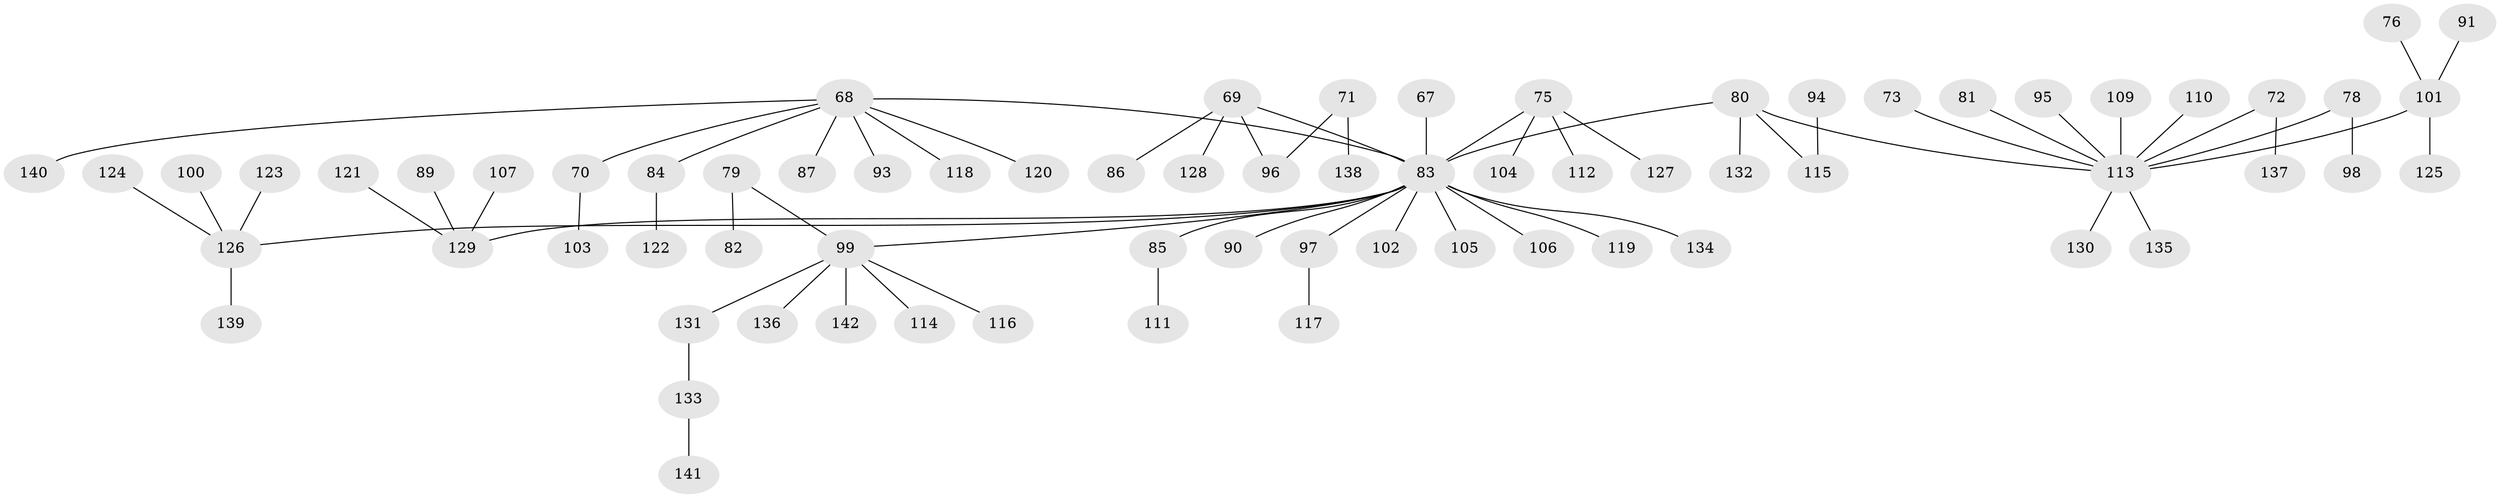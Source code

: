 // original degree distribution, {6: 0.014084507042253521, 4: 0.08450704225352113, 5: 0.028169014084507043, 3: 0.1267605633802817, 7: 0.007042253521126761, 1: 0.4859154929577465, 2: 0.2535211267605634}
// Generated by graph-tools (version 1.1) at 2025/53/03/09/25 04:53:15]
// undirected, 71 vertices, 70 edges
graph export_dot {
graph [start="1"]
  node [color=gray90,style=filled];
  67;
  68 [super="+53+63"];
  69 [super="+3+7"];
  70;
  71;
  72 [super="+17"];
  73;
  75;
  76;
  78;
  79;
  80 [super="+6+25+62"];
  81;
  82;
  83 [super="+18+2+12+13+57+59"];
  84;
  85;
  86;
  87;
  89;
  90;
  91;
  93;
  94;
  95;
  96 [super="+9+50"];
  97 [super="+61"];
  98;
  99 [super="+66"];
  100;
  101 [super="+48"];
  102;
  103;
  104;
  105;
  106 [super="+22"];
  107;
  109;
  110;
  111;
  112;
  113 [super="+55+77+49+44+36+51"];
  114;
  115 [super="+92"];
  116;
  117;
  118;
  119;
  120;
  121;
  122;
  123;
  124;
  125;
  126 [super="+31+47+54+64+108"];
  127;
  128;
  129 [super="+30+88+38"];
  130;
  131;
  132;
  133;
  134;
  135;
  136;
  137;
  138;
  139;
  140;
  141;
  142;
  67 -- 83;
  68 -- 84;
  68 -- 70;
  68 -- 140;
  68 -- 83;
  68 -- 87;
  68 -- 120;
  68 -- 93;
  68 -- 118;
  69 -- 128;
  69 -- 96;
  69 -- 86;
  69 -- 83;
  70 -- 103;
  71 -- 138;
  71 -- 96;
  72 -- 137;
  72 -- 113;
  73 -- 113;
  75 -- 104;
  75 -- 112;
  75 -- 127;
  75 -- 83;
  76 -- 101;
  78 -- 98;
  78 -- 113;
  79 -- 82;
  79 -- 99;
  80 -- 83;
  80 -- 132;
  80 -- 115;
  80 -- 113;
  81 -- 113;
  83 -- 85;
  83 -- 90;
  83 -- 105;
  83 -- 119;
  83 -- 129;
  83 -- 97;
  83 -- 106;
  83 -- 102;
  83 -- 134;
  83 -- 126;
  83 -- 99;
  84 -- 122;
  85 -- 111;
  89 -- 129;
  91 -- 101;
  94 -- 115;
  95 -- 113;
  97 -- 117;
  99 -- 131;
  99 -- 136;
  99 -- 142;
  99 -- 114;
  99 -- 116;
  100 -- 126;
  101 -- 113;
  101 -- 125;
  107 -- 129;
  109 -- 113;
  110 -- 113;
  113 -- 130;
  113 -- 135;
  121 -- 129;
  123 -- 126;
  124 -- 126;
  126 -- 139;
  131 -- 133;
  133 -- 141;
}
